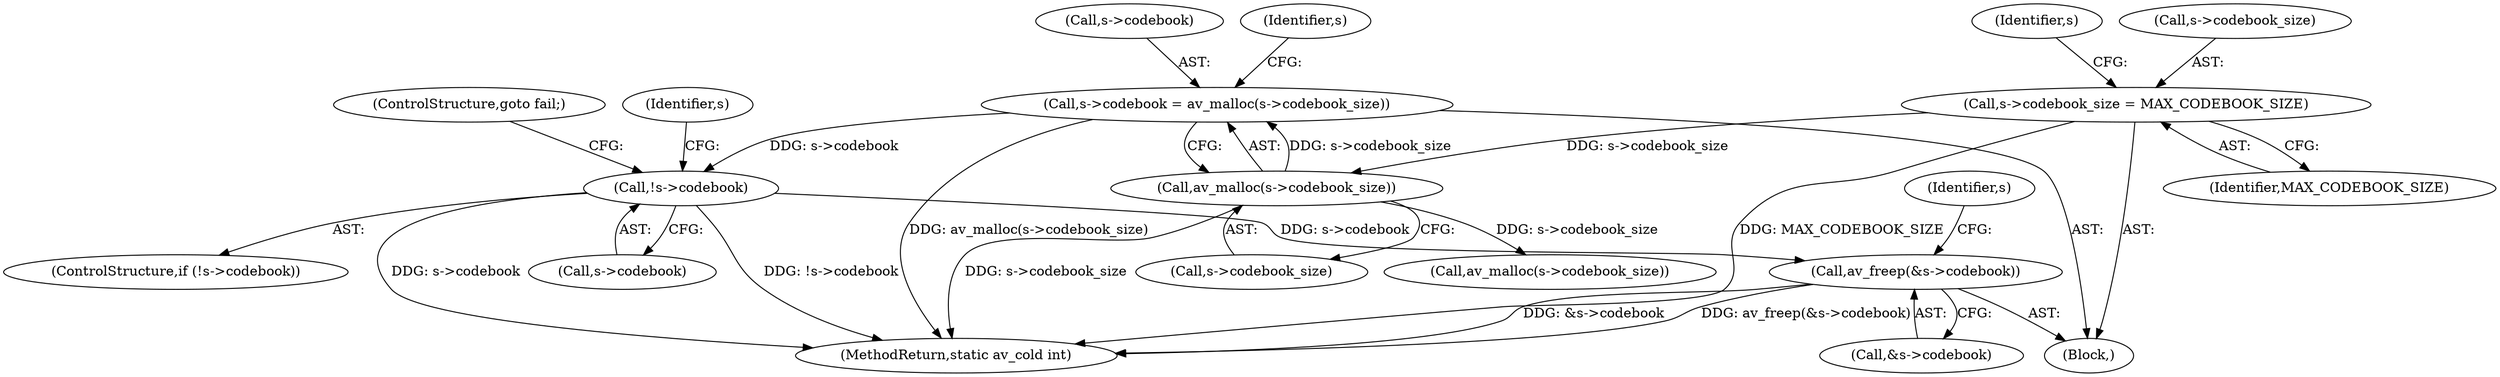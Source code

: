 digraph "0_FFmpeg_02f909dc24b1f05cfbba75077c7707b905e63cd2@API" {
"1000466" [label="(Call,av_freep(&s->codebook))"];
"1000333" [label="(Call,!s->codebook)"];
"1000324" [label="(Call,s->codebook = av_malloc(s->codebook_size))"];
"1000328" [label="(Call,av_malloc(s->codebook_size))"];
"1000319" [label="(Call,s->codebook_size = MAX_CODEBOOK_SIZE)"];
"1000334" [label="(Call,s->codebook)"];
"1000109" [label="(Block,)"];
"1000337" [label="(ControlStructure,goto fail;)"];
"1000325" [label="(Call,s->codebook)"];
"1000342" [label="(Call,av_malloc(s->codebook_size))"];
"1000335" [label="(Identifier,s)"];
"1000323" [label="(Identifier,MAX_CODEBOOK_SIZE)"];
"1000467" [label="(Call,&s->codebook)"];
"1000324" [label="(Call,s->codebook = av_malloc(s->codebook_size))"];
"1000329" [label="(Call,s->codebook_size)"];
"1000333" [label="(Call,!s->codebook)"];
"1000332" [label="(ControlStructure,if (!s->codebook))"];
"1000340" [label="(Identifier,s)"];
"1000328" [label="(Call,av_malloc(s->codebook_size))"];
"1000326" [label="(Identifier,s)"];
"1000319" [label="(Call,s->codebook_size = MAX_CODEBOOK_SIZE)"];
"1000320" [label="(Call,s->codebook_size)"];
"1000466" [label="(Call,av_freep(&s->codebook))"];
"1000474" [label="(Identifier,s)"];
"1000484" [label="(MethodReturn,static av_cold int)"];
"1000466" -> "1000109"  [label="AST: "];
"1000466" -> "1000467"  [label="CFG: "];
"1000467" -> "1000466"  [label="AST: "];
"1000474" -> "1000466"  [label="CFG: "];
"1000466" -> "1000484"  [label="DDG: &s->codebook"];
"1000466" -> "1000484"  [label="DDG: av_freep(&s->codebook)"];
"1000333" -> "1000466"  [label="DDG: s->codebook"];
"1000333" -> "1000332"  [label="AST: "];
"1000333" -> "1000334"  [label="CFG: "];
"1000334" -> "1000333"  [label="AST: "];
"1000337" -> "1000333"  [label="CFG: "];
"1000340" -> "1000333"  [label="CFG: "];
"1000333" -> "1000484"  [label="DDG: s->codebook"];
"1000333" -> "1000484"  [label="DDG: !s->codebook"];
"1000324" -> "1000333"  [label="DDG: s->codebook"];
"1000324" -> "1000109"  [label="AST: "];
"1000324" -> "1000328"  [label="CFG: "];
"1000325" -> "1000324"  [label="AST: "];
"1000328" -> "1000324"  [label="AST: "];
"1000335" -> "1000324"  [label="CFG: "];
"1000324" -> "1000484"  [label="DDG: av_malloc(s->codebook_size)"];
"1000328" -> "1000324"  [label="DDG: s->codebook_size"];
"1000328" -> "1000329"  [label="CFG: "];
"1000329" -> "1000328"  [label="AST: "];
"1000328" -> "1000484"  [label="DDG: s->codebook_size"];
"1000319" -> "1000328"  [label="DDG: s->codebook_size"];
"1000328" -> "1000342"  [label="DDG: s->codebook_size"];
"1000319" -> "1000109"  [label="AST: "];
"1000319" -> "1000323"  [label="CFG: "];
"1000320" -> "1000319"  [label="AST: "];
"1000323" -> "1000319"  [label="AST: "];
"1000326" -> "1000319"  [label="CFG: "];
"1000319" -> "1000484"  [label="DDG: MAX_CODEBOOK_SIZE"];
}
